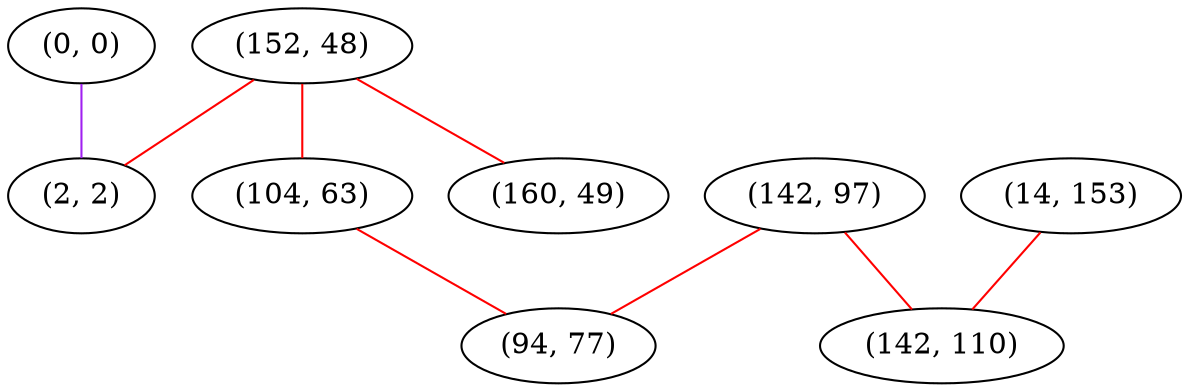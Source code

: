 graph "" {
"(0, 0)";
"(14, 153)";
"(152, 48)";
"(2, 2)";
"(104, 63)";
"(160, 49)";
"(142, 97)";
"(142, 110)";
"(94, 77)";
"(0, 0)" -- "(2, 2)"  [color=purple, key=0, weight=4];
"(14, 153)" -- "(142, 110)"  [color=red, key=0, weight=1];
"(152, 48)" -- "(160, 49)"  [color=red, key=0, weight=1];
"(152, 48)" -- "(104, 63)"  [color=red, key=0, weight=1];
"(152, 48)" -- "(2, 2)"  [color=red, key=0, weight=1];
"(104, 63)" -- "(94, 77)"  [color=red, key=0, weight=1];
"(142, 97)" -- "(94, 77)"  [color=red, key=0, weight=1];
"(142, 97)" -- "(142, 110)"  [color=red, key=0, weight=1];
}
